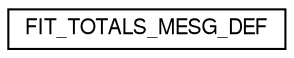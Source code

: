 digraph "Graphical Class Hierarchy"
{
  edge [fontname="FreeSans",fontsize="10",labelfontname="FreeSans",labelfontsize="10"];
  node [fontname="FreeSans",fontsize="10",shape=record];
  rankdir="LR";
  Node1 [label="FIT_TOTALS_MESG_DEF",height=0.2,width=0.4,color="black", fillcolor="white", style="filled",URL="$struct_f_i_t___t_o_t_a_l_s___m_e_s_g___d_e_f.html"];
}
